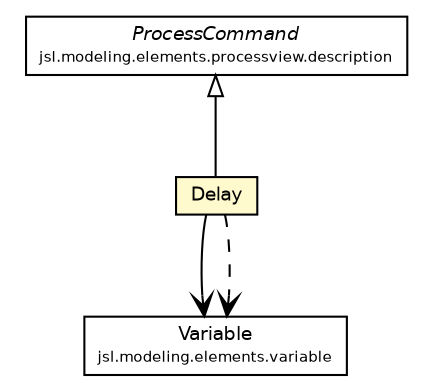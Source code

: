 #!/usr/local/bin/dot
#
# Class diagram 
# Generated by UMLGraph version 5.4 (http://www.umlgraph.org/)
#

digraph G {
	edge [fontname="Helvetica",fontsize=10,labelfontname="Helvetica",labelfontsize=10];
	node [fontname="Helvetica",fontsize=10,shape=plaintext];
	nodesep=0.25;
	ranksep=0.5;
	// jsl.modeling.elements.processview.description.ProcessCommand
	c63290 [label=<<table title="jsl.modeling.elements.processview.description.ProcessCommand" border="0" cellborder="1" cellspacing="0" cellpadding="2" port="p" href="../ProcessCommand.html">
		<tr><td><table border="0" cellspacing="0" cellpadding="1">
<tr><td align="center" balign="center"><font face="Helvetica-Oblique"> ProcessCommand </font></td></tr>
<tr><td align="center" balign="center"><font point-size="7.0"> jsl.modeling.elements.processview.description </font></td></tr>
		</table></td></tr>
		</table>>, URL="../ProcessCommand.html", fontname="Helvetica", fontcolor="black", fontsize=9.0];
	// jsl.modeling.elements.processview.description.commands.Delay
	c63299 [label=<<table title="jsl.modeling.elements.processview.description.commands.Delay" border="0" cellborder="1" cellspacing="0" cellpadding="2" port="p" bgcolor="lemonChiffon" href="./Delay.html">
		<tr><td><table border="0" cellspacing="0" cellpadding="1">
<tr><td align="center" balign="center"> Delay </td></tr>
		</table></td></tr>
		</table>>, URL="./Delay.html", fontname="Helvetica", fontcolor="black", fontsize=9.0];
	// jsl.modeling.elements.variable.Variable
	c63442 [label=<<table title="jsl.modeling.elements.variable.Variable" border="0" cellborder="1" cellspacing="0" cellpadding="2" port="p" href="../../../variable/Variable.html">
		<tr><td><table border="0" cellspacing="0" cellpadding="1">
<tr><td align="center" balign="center"> Variable </td></tr>
<tr><td align="center" balign="center"><font point-size="7.0"> jsl.modeling.elements.variable </font></td></tr>
		</table></td></tr>
		</table>>, URL="../../../variable/Variable.html", fontname="Helvetica", fontcolor="black", fontsize=9.0];
	//jsl.modeling.elements.processview.description.commands.Delay extends jsl.modeling.elements.processview.description.ProcessCommand
	c63290:p -> c63299:p [dir=back,arrowtail=empty];
	// jsl.modeling.elements.processview.description.commands.Delay NAVASSOC jsl.modeling.elements.variable.Variable
	c63299:p -> c63442:p [taillabel="", label="", headlabel="", fontname="Helvetica", fontcolor="black", fontsize=10.0, color="black", arrowhead=open];
	// jsl.modeling.elements.processview.description.commands.Delay DEPEND jsl.modeling.elements.variable.Variable
	c63299:p -> c63442:p [taillabel="", label="", headlabel="", fontname="Helvetica", fontcolor="black", fontsize=10.0, color="black", arrowhead=open, style=dashed];
}

